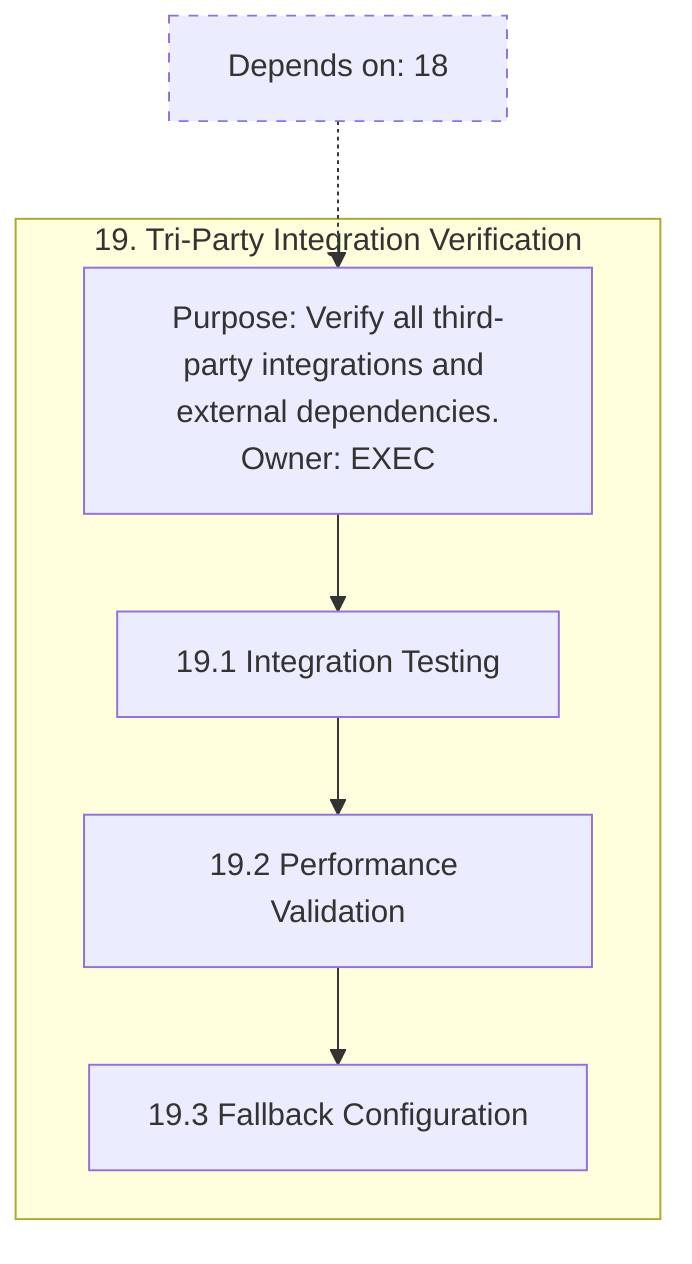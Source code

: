 flowchart TB
%% Stage 19 Detail
subgraph S19["19. Tri-Party Integration Verification"]
  S19_root["Purpose: Verify all third-party integrations and external dependencies.
Owner: EXEC"]
  S19_A["19.1 Integration Testing"]
  S19_B["19.2 Performance Validation"]
  S19_C["19.3 Fallback Configuration"]
  S19_root --> S19_A --> S19_B --> S19_C
end
classDef dep stroke-dasharray: 5 5;
D19["Depends on: 18"]:::dep -.-> S19_root